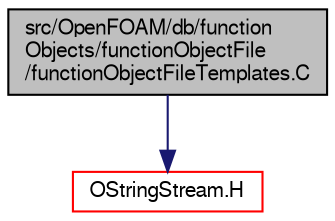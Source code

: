 digraph "src/OpenFOAM/db/functionObjects/functionObjectFile/functionObjectFileTemplates.C"
{
  bgcolor="transparent";
  edge [fontname="FreeSans",fontsize="10",labelfontname="FreeSans",labelfontsize="10"];
  node [fontname="FreeSans",fontsize="10",shape=record];
  Node1 [label="src/OpenFOAM/db/function\lObjects/functionObjectFile\l/functionObjectFileTemplates.C",height=0.2,width=0.4,color="black", fillcolor="grey75", style="filled" fontcolor="black"];
  Node1 -> Node2 [color="midnightblue",fontsize="10",style="solid",fontname="FreeSans"];
  Node2 [label="OStringStream.H",height=0.2,width=0.4,color="red",URL="$a07361.html"];
}
